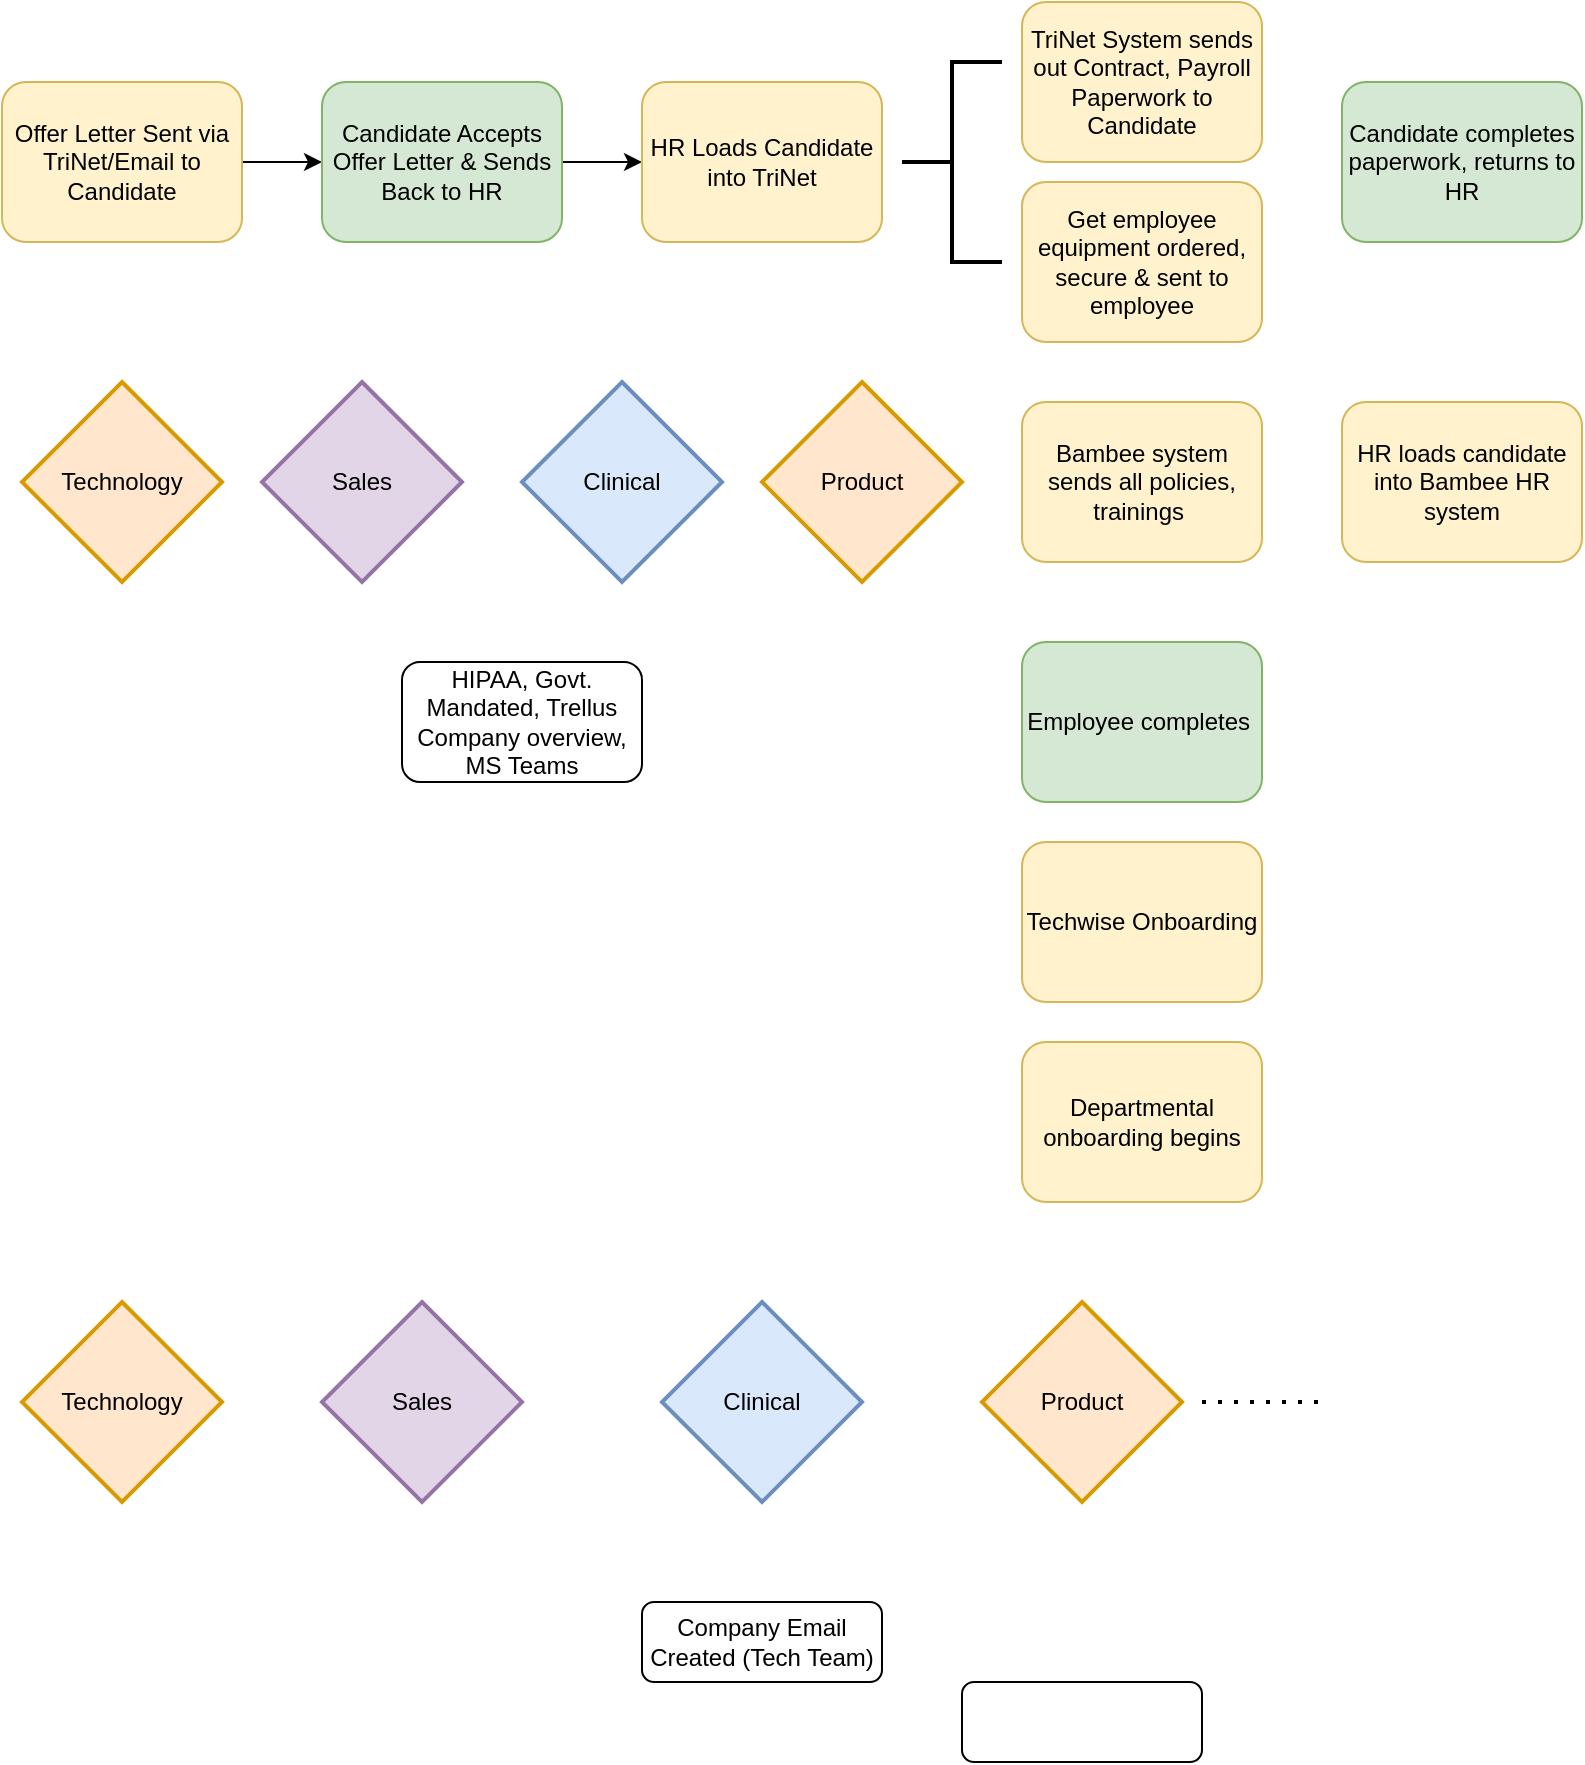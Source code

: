 <mxfile version="13.9.6" type="github">
  <diagram id="C5RBs43oDa-KdzZeNtuy" name="Page-1">
    <mxGraphModel dx="1002" dy="715" grid="1" gridSize="10" guides="1" tooltips="1" connect="1" arrows="1" fold="1" page="1" pageScale="1" pageWidth="827" pageHeight="1169" math="0" shadow="0">
      <root>
        <mxCell id="WIyWlLk6GJQsqaUBKTNV-0" />
        <mxCell id="WIyWlLk6GJQsqaUBKTNV-1" parent="WIyWlLk6GJQsqaUBKTNV-0" />
        <mxCell id="vSBJjcOGgfI8wVLBS3Ll-21" style="edgeStyle=orthogonalEdgeStyle;rounded=0;orthogonalLoop=1;jettySize=auto;html=1;entryX=0;entryY=0.5;entryDx=0;entryDy=0;" edge="1" parent="WIyWlLk6GJQsqaUBKTNV-1" source="WIyWlLk6GJQsqaUBKTNV-3" target="WIyWlLk6GJQsqaUBKTNV-12">
          <mxGeometry relative="1" as="geometry" />
        </mxCell>
        <mxCell id="WIyWlLk6GJQsqaUBKTNV-3" value="Offer Letter Sent via TriNet/Email to Candidate" style="rounded=1;whiteSpace=wrap;html=1;fontSize=12;glass=0;strokeWidth=1;shadow=0;fillColor=#fff2cc;strokeColor=#d6b656;" parent="WIyWlLk6GJQsqaUBKTNV-1" vertex="1">
          <mxGeometry x="10" y="40" width="120" height="80" as="geometry" />
        </mxCell>
        <mxCell id="vSBJjcOGgfI8wVLBS3Ll-23" style="edgeStyle=orthogonalEdgeStyle;rounded=0;orthogonalLoop=1;jettySize=auto;html=1;entryX=0;entryY=0.5;entryDx=0;entryDy=0;" edge="1" parent="WIyWlLk6GJQsqaUBKTNV-1" source="WIyWlLk6GJQsqaUBKTNV-12" target="vSBJjcOGgfI8wVLBS3Ll-4">
          <mxGeometry relative="1" as="geometry" />
        </mxCell>
        <mxCell id="WIyWlLk6GJQsqaUBKTNV-12" value="Candidate Accepts Offer Letter &amp;amp; Sends Back to HR" style="rounded=1;whiteSpace=wrap;html=1;fontSize=12;glass=0;strokeWidth=1;shadow=0;fillColor=#d5e8d4;strokeColor=#82b366;" parent="WIyWlLk6GJQsqaUBKTNV-1" vertex="1">
          <mxGeometry x="170" y="40" width="120" height="80" as="geometry" />
        </mxCell>
        <mxCell id="vSBJjcOGgfI8wVLBS3Ll-6" value="TriNet System sends out Contract, Payroll Paperwork to Candidate" style="rounded=1;whiteSpace=wrap;html=1;fontSize=12;glass=0;strokeWidth=1;shadow=0;fillColor=#fff2cc;strokeColor=#d6b656;" vertex="1" parent="WIyWlLk6GJQsqaUBKTNV-1">
          <mxGeometry x="520" width="120" height="80" as="geometry" />
        </mxCell>
        <mxCell id="vSBJjcOGgfI8wVLBS3Ll-7" value="Candidate completes paperwork, returns to HR" style="rounded=1;whiteSpace=wrap;html=1;fontSize=12;glass=0;strokeWidth=1;shadow=0;fillColor=#d5e8d4;strokeColor=#82b366;" vertex="1" parent="WIyWlLk6GJQsqaUBKTNV-1">
          <mxGeometry x="680" y="40" width="120" height="80" as="geometry" />
        </mxCell>
        <mxCell id="vSBJjcOGgfI8wVLBS3Ll-8" value="HR loads candidate into Bambee HR system" style="rounded=1;whiteSpace=wrap;html=1;fontSize=12;glass=0;strokeWidth=1;shadow=0;fillColor=#fff2cc;strokeColor=#d6b656;" vertex="1" parent="WIyWlLk6GJQsqaUBKTNV-1">
          <mxGeometry x="680" y="200" width="120" height="80" as="geometry" />
        </mxCell>
        <mxCell id="vSBJjcOGgfI8wVLBS3Ll-9" value="Bambee system sends all policies, trainings&amp;nbsp;" style="rounded=1;whiteSpace=wrap;html=1;fontSize=12;glass=0;strokeWidth=1;shadow=0;fillColor=#fff2cc;strokeColor=#d6b656;" vertex="1" parent="WIyWlLk6GJQsqaUBKTNV-1">
          <mxGeometry x="520" y="200" width="120" height="80" as="geometry" />
        </mxCell>
        <mxCell id="vSBJjcOGgfI8wVLBS3Ll-10" value="Employee completes&amp;nbsp;" style="rounded=1;whiteSpace=wrap;html=1;fontSize=12;glass=0;strokeWidth=1;shadow=0;fillColor=#d5e8d4;strokeColor=#82b366;" vertex="1" parent="WIyWlLk6GJQsqaUBKTNV-1">
          <mxGeometry x="520" y="320" width="120" height="80" as="geometry" />
        </mxCell>
        <mxCell id="vSBJjcOGgfI8wVLBS3Ll-11" value="Departmental onboarding begins" style="rounded=1;whiteSpace=wrap;html=1;fontSize=12;glass=0;strokeWidth=1;shadow=0;fillColor=#fff2cc;strokeColor=#d6b656;" vertex="1" parent="WIyWlLk6GJQsqaUBKTNV-1">
          <mxGeometry x="520" y="520" width="120" height="80" as="geometry" />
        </mxCell>
        <mxCell id="vSBJjcOGgfI8wVLBS3Ll-4" value="HR Loads Candidate into TriNet" style="rounded=1;whiteSpace=wrap;html=1;fontSize=12;glass=0;strokeWidth=1;shadow=0;fillColor=#fff2cc;strokeColor=#d6b656;" vertex="1" parent="WIyWlLk6GJQsqaUBKTNV-1">
          <mxGeometry x="330" y="40" width="120" height="80" as="geometry" />
        </mxCell>
        <mxCell id="vSBJjcOGgfI8wVLBS3Ll-12" value="Get employee equipment ordered, secure &amp;amp; sent to employee" style="rounded=1;whiteSpace=wrap;html=1;fontSize=12;glass=0;strokeWidth=1;shadow=0;fillColor=#fff2cc;strokeColor=#d6b656;" vertex="1" parent="WIyWlLk6GJQsqaUBKTNV-1">
          <mxGeometry x="520" y="90" width="120" height="80" as="geometry" />
        </mxCell>
        <mxCell id="vSBJjcOGgfI8wVLBS3Ll-18" value="Clinical" style="strokeWidth=2;html=1;shape=mxgraph.flowchart.decision;whiteSpace=wrap;fillColor=#dae8fc;strokeColor=#6c8ebf;" vertex="1" parent="WIyWlLk6GJQsqaUBKTNV-1">
          <mxGeometry x="270" y="190" width="100" height="100" as="geometry" />
        </mxCell>
        <mxCell id="vSBJjcOGgfI8wVLBS3Ll-19" value="Product" style="strokeWidth=2;html=1;shape=mxgraph.flowchart.decision;whiteSpace=wrap;fillColor=#ffe6cc;strokeColor=#d79b00;" vertex="1" parent="WIyWlLk6GJQsqaUBKTNV-1">
          <mxGeometry x="390" y="190" width="100" height="100" as="geometry" />
        </mxCell>
        <mxCell id="vSBJjcOGgfI8wVLBS3Ll-20" value="Sales" style="strokeWidth=2;html=1;shape=mxgraph.flowchart.decision;whiteSpace=wrap;fillColor=#e1d5e7;strokeColor=#9673a6;" vertex="1" parent="WIyWlLk6GJQsqaUBKTNV-1">
          <mxGeometry x="140" y="190" width="100" height="100" as="geometry" />
        </mxCell>
        <mxCell id="vSBJjcOGgfI8wVLBS3Ll-31" value="Techwise Onboarding" style="rounded=1;whiteSpace=wrap;html=1;fontSize=12;glass=0;strokeWidth=1;shadow=0;fillColor=#fff2cc;strokeColor=#d6b656;" vertex="1" parent="WIyWlLk6GJQsqaUBKTNV-1">
          <mxGeometry x="520" y="420" width="120" height="80" as="geometry" />
        </mxCell>
        <mxCell id="vSBJjcOGgfI8wVLBS3Ll-49" value="Sales" style="strokeWidth=2;html=1;shape=mxgraph.flowchart.decision;whiteSpace=wrap;fillColor=#e1d5e7;strokeColor=#9673a6;" vertex="1" parent="WIyWlLk6GJQsqaUBKTNV-1">
          <mxGeometry x="170" y="650" width="100" height="100" as="geometry" />
        </mxCell>
        <mxCell id="vSBJjcOGgfI8wVLBS3Ll-50" value="Clinical" style="strokeWidth=2;html=1;shape=mxgraph.flowchart.decision;whiteSpace=wrap;fillColor=#dae8fc;strokeColor=#6c8ebf;" vertex="1" parent="WIyWlLk6GJQsqaUBKTNV-1">
          <mxGeometry x="340" y="650" width="100" height="100" as="geometry" />
        </mxCell>
        <mxCell id="vSBJjcOGgfI8wVLBS3Ll-51" value="Product" style="strokeWidth=2;html=1;shape=mxgraph.flowchart.decision;whiteSpace=wrap;fillColor=#ffe6cc;strokeColor=#d79b00;" vertex="1" parent="WIyWlLk6GJQsqaUBKTNV-1">
          <mxGeometry x="500" y="650" width="100" height="100" as="geometry" />
        </mxCell>
        <mxCell id="vSBJjcOGgfI8wVLBS3Ll-52" value="" style="endArrow=none;dashed=1;html=1;dashPattern=1 3;strokeWidth=2;endSize=10;startSize=10;" edge="1" parent="WIyWlLk6GJQsqaUBKTNV-1">
          <mxGeometry width="50" height="50" relative="1" as="geometry">
            <mxPoint x="610" y="700" as="sourcePoint" />
            <mxPoint x="670" y="700" as="targetPoint" />
            <Array as="points">
              <mxPoint x="640" y="700" />
            </Array>
          </mxGeometry>
        </mxCell>
        <mxCell id="vSBJjcOGgfI8wVLBS3Ll-53" value="Company Email Created (Tech Team)" style="rounded=1;whiteSpace=wrap;html=1;" vertex="1" parent="WIyWlLk6GJQsqaUBKTNV-1">
          <mxGeometry x="330" y="800" width="120" height="40" as="geometry" />
        </mxCell>
        <mxCell id="vSBJjcOGgfI8wVLBS3Ll-57" value="" style="rounded=1;whiteSpace=wrap;html=1;" vertex="1" parent="WIyWlLk6GJQsqaUBKTNV-1">
          <mxGeometry x="490" y="840" width="120" height="40" as="geometry" />
        </mxCell>
        <mxCell id="vSBJjcOGgfI8wVLBS3Ll-58" value="Technology" style="strokeWidth=2;html=1;shape=mxgraph.flowchart.decision;whiteSpace=wrap;fillColor=#ffe6cc;strokeColor=#d79b00;" vertex="1" parent="WIyWlLk6GJQsqaUBKTNV-1">
          <mxGeometry x="20" y="650" width="100" height="100" as="geometry" />
        </mxCell>
        <mxCell id="vSBJjcOGgfI8wVLBS3Ll-60" value="Technology" style="strokeWidth=2;html=1;shape=mxgraph.flowchart.decision;whiteSpace=wrap;fillColor=#ffe6cc;strokeColor=#d79b00;" vertex="1" parent="WIyWlLk6GJQsqaUBKTNV-1">
          <mxGeometry x="20" y="190" width="100" height="100" as="geometry" />
        </mxCell>
        <mxCell id="vSBJjcOGgfI8wVLBS3Ll-61" value="" style="strokeWidth=2;html=1;shape=mxgraph.flowchart.annotation_2;align=left;labelPosition=right;pointerEvents=1;" vertex="1" parent="WIyWlLk6GJQsqaUBKTNV-1">
          <mxGeometry x="460" y="30" width="50" height="100" as="geometry" />
        </mxCell>
        <mxCell id="vSBJjcOGgfI8wVLBS3Ll-62" value="HIPAA, Govt. Mandated, Trellus Company overview, MS Teams" style="rounded=1;whiteSpace=wrap;html=1;" vertex="1" parent="WIyWlLk6GJQsqaUBKTNV-1">
          <mxGeometry x="210" y="330" width="120" height="60" as="geometry" />
        </mxCell>
      </root>
    </mxGraphModel>
  </diagram>
</mxfile>
